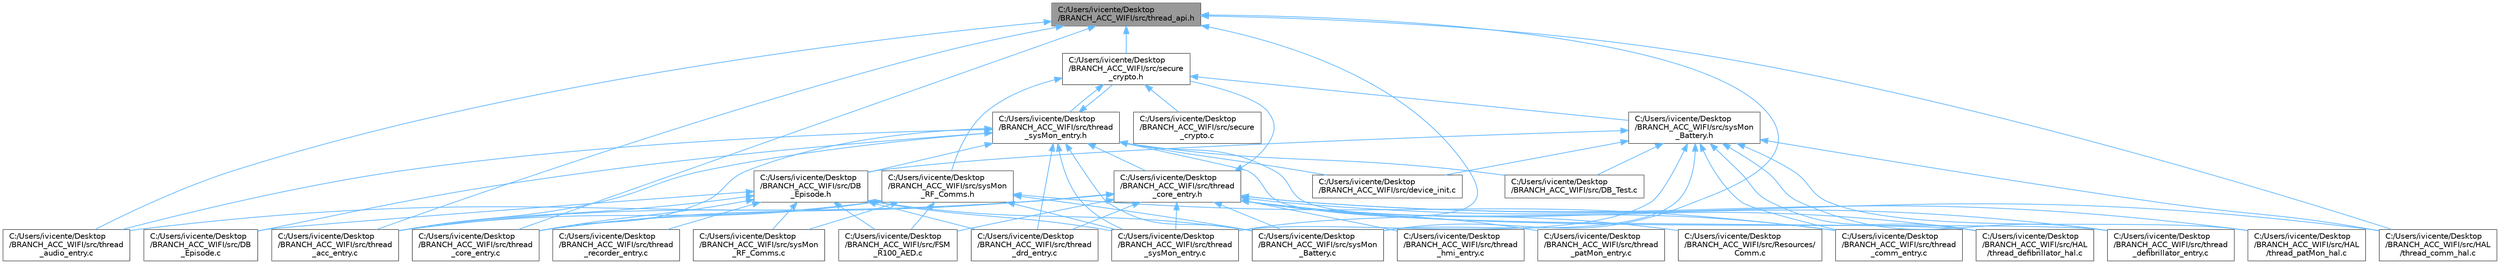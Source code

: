 digraph "C:/Users/ivicente/Desktop/BRANCH_ACC_WIFI/src/thread_api.h"
{
 // LATEX_PDF_SIZE
  bgcolor="transparent";
  edge [fontname=Helvetica,fontsize=10,labelfontname=Helvetica,labelfontsize=10];
  node [fontname=Helvetica,fontsize=10,shape=box,height=0.2,width=0.4];
  Node1 [id="Node000001",label="C:/Users/ivicente/Desktop\l/BRANCH_ACC_WIFI/src/thread_api.h",height=0.2,width=0.4,color="gray40", fillcolor="grey60", style="filled", fontcolor="black",tooltip="Header with functions related to thread APIs."];
  Node1 -> Node2 [id="edge1_Node000001_Node000002",dir="back",color="steelblue1",style="solid",tooltip=" "];
  Node2 [id="Node000002",label="C:/Users/ivicente/Desktop\l/BRANCH_ACC_WIFI/src/HAL\l/thread_comm_hal.c",height=0.2,width=0.4,color="grey40", fillcolor="white", style="filled",URL="$a00188.html",tooltip="HAL for Comm Thread."];
  Node1 -> Node3 [id="edge2_Node000001_Node000003",dir="back",color="steelblue1",style="solid",tooltip=" "];
  Node3 [id="Node000003",label="C:/Users/ivicente/Desktop\l/BRANCH_ACC_WIFI/src/secure\l_crypto.h",height=0.2,width=0.4,color="grey40", fillcolor="white", style="filled",URL="$a00050.html",tooltip="NetX secure for check certificates."];
  Node3 -> Node4 [id="edge3_Node000003_Node000004",dir="back",color="steelblue1",style="solid",tooltip=" "];
  Node4 [id="Node000004",label="C:/Users/ivicente/Desktop\l/BRANCH_ACC_WIFI/src/secure\l_crypto.c",height=0.2,width=0.4,color="grey40", fillcolor="white", style="filled",URL="$a00047.html",tooltip="NetX secure for check certificates. To use these functions you must first call nx_init()."];
  Node3 -> Node5 [id="edge4_Node000003_Node000005",dir="back",color="steelblue1",style="solid",tooltip=" "];
  Node5 [id="Node000005",label="C:/Users/ivicente/Desktop\l/BRANCH_ACC_WIFI/src/sysMon\l_Battery.h",height=0.2,width=0.4,color="grey40", fillcolor="white", style="filled",URL="$a00056.html",tooltip="Header with functions related to the battery services."];
  Node5 -> Node6 [id="edge5_Node000005_Node000006",dir="back",color="steelblue1",style="solid",tooltip=" "];
  Node6 [id="Node000006",label="C:/Users/ivicente/Desktop\l/BRANCH_ACC_WIFI/src/DB\l_Episode.h",height=0.2,width=0.4,color="grey40", fillcolor="white", style="filled",URL="$a00005.html",tooltip="Episode header file."];
  Node6 -> Node7 [id="edge6_Node000006_Node000007",dir="back",color="steelblue1",style="solid",tooltip=" "];
  Node7 [id="Node000007",label="C:/Users/ivicente/Desktop\l/BRANCH_ACC_WIFI/src/DB\l_Episode.c",height=0.2,width=0.4,color="grey40", fillcolor="white", style="filled",URL="$a00002.html",tooltip=" "];
  Node6 -> Node8 [id="edge7_Node000006_Node000008",dir="back",color="steelblue1",style="solid",tooltip=" "];
  Node8 [id="Node000008",label="C:/Users/ivicente/Desktop\l/BRANCH_ACC_WIFI/src/FSM\l_R100_AED.c",height=0.2,width=0.4,color="grey40", fillcolor="white", style="filled",URL="$a00023.html",tooltip=" "];
  Node6 -> Node9 [id="edge8_Node000006_Node000009",dir="back",color="steelblue1",style="solid",tooltip=" "];
  Node9 [id="Node000009",label="C:/Users/ivicente/Desktop\l/BRANCH_ACC_WIFI/src/sysMon\l_Battery.c",height=0.2,width=0.4,color="grey40", fillcolor="white", style="filled",URL="$a00053.html",tooltip="Battery functions executed in the context of the SysMon thread."];
  Node6 -> Node10 [id="edge9_Node000006_Node000010",dir="back",color="steelblue1",style="solid",tooltip=" "];
  Node10 [id="Node000010",label="C:/Users/ivicente/Desktop\l/BRANCH_ACC_WIFI/src/sysMon\l_RF_Comms.c",height=0.2,width=0.4,color="grey40", fillcolor="white", style="filled",URL="$a00059.html",tooltip="RF communications executed in the context of the SysMon thread."];
  Node6 -> Node11 [id="edge10_Node000006_Node000011",dir="back",color="steelblue1",style="solid",tooltip=" "];
  Node11 [id="Node000011",label="C:/Users/ivicente/Desktop\l/BRANCH_ACC_WIFI/src/thread\l_acc_entry.c",height=0.2,width=0.4,color="grey40", fillcolor="white", style="filled",URL="$a00065.html",tooltip=" "];
  Node6 -> Node12 [id="edge11_Node000006_Node000012",dir="back",color="steelblue1",style="solid",tooltip=" "];
  Node12 [id="Node000012",label="C:/Users/ivicente/Desktop\l/BRANCH_ACC_WIFI/src/thread\l_core_entry.c",height=0.2,width=0.4,color="grey40", fillcolor="white", style="filled",URL="$a00086.html",tooltip=" "];
  Node6 -> Node13 [id="edge12_Node000006_Node000013",dir="back",color="steelblue1",style="solid",tooltip=" "];
  Node13 [id="Node000013",label="C:/Users/ivicente/Desktop\l/BRANCH_ACC_WIFI/src/thread\l_drd_entry.c",height=0.2,width=0.4,color="grey40", fillcolor="white", style="filled",URL="$a00098.html",tooltip=" "];
  Node6 -> Node14 [id="edge13_Node000006_Node000014",dir="back",color="steelblue1",style="solid",tooltip=" "];
  Node14 [id="Node000014",label="C:/Users/ivicente/Desktop\l/BRANCH_ACC_WIFI/src/thread\l_recorder_entry.c",height=0.2,width=0.4,color="grey40", fillcolor="white", style="filled",URL="$a00122.html",tooltip=" "];
  Node6 -> Node15 [id="edge14_Node000006_Node000015",dir="back",color="steelblue1",style="solid",tooltip=" "];
  Node15 [id="Node000015",label="C:/Users/ivicente/Desktop\l/BRANCH_ACC_WIFI/src/thread\l_sysMon_entry.c",height=0.2,width=0.4,color="grey40", fillcolor="white", style="filled",URL="$a00128.html",tooltip=" "];
  Node5 -> Node16 [id="edge15_Node000005_Node000016",dir="back",color="steelblue1",style="solid",tooltip=" "];
  Node16 [id="Node000016",label="C:/Users/ivicente/Desktop\l/BRANCH_ACC_WIFI/src/DB_Test.c",height=0.2,width=0.4,color="grey40", fillcolor="white", style="filled",URL="$a00008.html",tooltip=" "];
  Node5 -> Node2 [id="edge16_Node000005_Node000002",dir="back",color="steelblue1",style="solid",tooltip=" "];
  Node5 -> Node17 [id="edge17_Node000005_Node000017",dir="back",color="steelblue1",style="solid",tooltip=" "];
  Node17 [id="Node000017",label="C:/Users/ivicente/Desktop\l/BRANCH_ACC_WIFI/src/HAL\l/thread_defibrillator_hal.c",height=0.2,width=0.4,color="grey40", fillcolor="white", style="filled",URL="$a00200.html",tooltip=" "];
  Node5 -> Node18 [id="edge18_Node000005_Node000018",dir="back",color="steelblue1",style="solid",tooltip=" "];
  Node18 [id="Node000018",label="C:/Users/ivicente/Desktop\l/BRANCH_ACC_WIFI/src/HAL\l/thread_patMon_hal.c",height=0.2,width=0.4,color="grey40", fillcolor="white", style="filled",URL="$a00218.html",tooltip=" "];
  Node5 -> Node19 [id="edge19_Node000005_Node000019",dir="back",color="steelblue1",style="solid",tooltip=" "];
  Node19 [id="Node000019",label="C:/Users/ivicente/Desktop\l/BRANCH_ACC_WIFI/src/device_init.c",height=0.2,width=0.4,color="grey40", fillcolor="white", style="filled",URL="$a00014.html",tooltip=" "];
  Node5 -> Node9 [id="edge20_Node000005_Node000009",dir="back",color="steelblue1",style="solid",tooltip=" "];
  Node5 -> Node20 [id="edge21_Node000005_Node000020",dir="back",color="steelblue1",style="solid",tooltip=" "];
  Node20 [id="Node000020",label="C:/Users/ivicente/Desktop\l/BRANCH_ACC_WIFI/src/thread\l_comm_entry.c",height=0.2,width=0.4,color="grey40", fillcolor="white", style="filled",URL="$a00080.html",tooltip="Comm Thread."];
  Node5 -> Node21 [id="edge22_Node000005_Node000021",dir="back",color="steelblue1",style="solid",tooltip=" "];
  Node21 [id="Node000021",label="C:/Users/ivicente/Desktop\l/BRANCH_ACC_WIFI/src/thread\l_defibrillator_entry.c",height=0.2,width=0.4,color="grey40", fillcolor="white", style="filled",URL="$a00092.html",tooltip=" "];
  Node5 -> Node15 [id="edge23_Node000005_Node000015",dir="back",color="steelblue1",style="solid",tooltip=" "];
  Node3 -> Node22 [id="edge24_Node000003_Node000022",dir="back",color="steelblue1",style="solid",tooltip=" "];
  Node22 [id="Node000022",label="C:/Users/ivicente/Desktop\l/BRANCH_ACC_WIFI/src/sysMon\l_RF_Comms.h",height=0.2,width=0.4,color="grey40", fillcolor="white", style="filled",URL="$a00062.html",tooltip="Header with functions related to the RF comms services."];
  Node22 -> Node8 [id="edge25_Node000022_Node000008",dir="back",color="steelblue1",style="solid",tooltip=" "];
  Node22 -> Node9 [id="edge26_Node000022_Node000009",dir="back",color="steelblue1",style="solid",tooltip=" "];
  Node22 -> Node10 [id="edge27_Node000022_Node000010",dir="back",color="steelblue1",style="solid",tooltip=" "];
  Node22 -> Node11 [id="edge28_Node000022_Node000011",dir="back",color="steelblue1",style="solid",tooltip=" "];
  Node22 -> Node20 [id="edge29_Node000022_Node000020",dir="back",color="steelblue1",style="solid",tooltip=" "];
  Node22 -> Node12 [id="edge30_Node000022_Node000012",dir="back",color="steelblue1",style="solid",tooltip=" "];
  Node22 -> Node15 [id="edge31_Node000022_Node000015",dir="back",color="steelblue1",style="solid",tooltip=" "];
  Node3 -> Node23 [id="edge32_Node000003_Node000023",dir="back",color="steelblue1",style="solid",tooltip=" "];
  Node23 [id="Node000023",label="C:/Users/ivicente/Desktop\l/BRANCH_ACC_WIFI/src/thread\l_sysMon_entry.h",height=0.2,width=0.4,color="grey40", fillcolor="white", style="filled",URL="$a00131.html",tooltip="Header with functions related to the system monitor service."];
  Node23 -> Node7 [id="edge33_Node000023_Node000007",dir="back",color="steelblue1",style="solid",tooltip=" "];
  Node23 -> Node6 [id="edge34_Node000023_Node000006",dir="back",color="steelblue1",style="solid",tooltip=" "];
  Node23 -> Node16 [id="edge35_Node000023_Node000016",dir="back",color="steelblue1",style="solid",tooltip=" "];
  Node23 -> Node17 [id="edge36_Node000023_Node000017",dir="back",color="steelblue1",style="solid",tooltip=" "];
  Node23 -> Node19 [id="edge37_Node000023_Node000019",dir="back",color="steelblue1",style="solid",tooltip=" "];
  Node23 -> Node3 [id="edge38_Node000023_Node000003",dir="back",color="steelblue1",style="solid",tooltip=" "];
  Node23 -> Node9 [id="edge39_Node000023_Node000009",dir="back",color="steelblue1",style="solid",tooltip=" "];
  Node23 -> Node11 [id="edge40_Node000023_Node000011",dir="back",color="steelblue1",style="solid",tooltip=" "];
  Node23 -> Node24 [id="edge41_Node000023_Node000024",dir="back",color="steelblue1",style="solid",tooltip=" "];
  Node24 [id="Node000024",label="C:/Users/ivicente/Desktop\l/BRANCH_ACC_WIFI/src/thread\l_audio_entry.c",height=0.2,width=0.4,color="grey40", fillcolor="white", style="filled",URL="$a00074.html",tooltip=" "];
  Node23 -> Node12 [id="edge42_Node000023_Node000012",dir="back",color="steelblue1",style="solid",tooltip=" "];
  Node23 -> Node25 [id="edge43_Node000023_Node000025",dir="back",color="steelblue1",style="solid",tooltip=" "];
  Node25 [id="Node000025",label="C:/Users/ivicente/Desktop\l/BRANCH_ACC_WIFI/src/thread\l_core_entry.h",height=0.2,width=0.4,color="grey40", fillcolor="white", style="filled",URL="$a00089.html",tooltip="Header with functions related to the core service."];
  Node25 -> Node8 [id="edge44_Node000025_Node000008",dir="back",color="steelblue1",style="solid",tooltip=" "];
  Node25 -> Node2 [id="edge45_Node000025_Node000002",dir="back",color="steelblue1",style="solid",tooltip=" "];
  Node25 -> Node17 [id="edge46_Node000025_Node000017",dir="back",color="steelblue1",style="solid",tooltip=" "];
  Node25 -> Node18 [id="edge47_Node000025_Node000018",dir="back",color="steelblue1",style="solid",tooltip=" "];
  Node25 -> Node26 [id="edge48_Node000025_Node000026",dir="back",color="steelblue1",style="solid",tooltip=" "];
  Node26 [id="Node000026",label="C:/Users/ivicente/Desktop\l/BRANCH_ACC_WIFI/src/Resources/\lComm.c",height=0.2,width=0.4,color="grey40", fillcolor="white", style="filled",URL="$a00236.html",tooltip=" "];
  Node25 -> Node3 [id="edge49_Node000025_Node000003",dir="back",color="steelblue1",style="solid",tooltip=" "];
  Node25 -> Node9 [id="edge50_Node000025_Node000009",dir="back",color="steelblue1",style="solid",tooltip=" "];
  Node25 -> Node11 [id="edge51_Node000025_Node000011",dir="back",color="steelblue1",style="solid",tooltip=" "];
  Node25 -> Node24 [id="edge52_Node000025_Node000024",dir="back",color="steelblue1",style="solid",tooltip=" "];
  Node25 -> Node20 [id="edge53_Node000025_Node000020",dir="back",color="steelblue1",style="solid",tooltip=" "];
  Node25 -> Node12 [id="edge54_Node000025_Node000012",dir="back",color="steelblue1",style="solid",tooltip=" "];
  Node25 -> Node21 [id="edge55_Node000025_Node000021",dir="back",color="steelblue1",style="solid",tooltip=" "];
  Node25 -> Node13 [id="edge56_Node000025_Node000013",dir="back",color="steelblue1",style="solid",tooltip=" "];
  Node25 -> Node27 [id="edge57_Node000025_Node000027",dir="back",color="steelblue1",style="solid",tooltip=" "];
  Node27 [id="Node000027",label="C:/Users/ivicente/Desktop\l/BRANCH_ACC_WIFI/src/thread\l_hmi_entry.c",height=0.2,width=0.4,color="grey40", fillcolor="white", style="filled",URL="$a00110.html",tooltip=" "];
  Node25 -> Node28 [id="edge58_Node000025_Node000028",dir="back",color="steelblue1",style="solid",tooltip=" "];
  Node28 [id="Node000028",label="C:/Users/ivicente/Desktop\l/BRANCH_ACC_WIFI/src/thread\l_patMon_entry.c",height=0.2,width=0.4,color="grey40", fillcolor="white", style="filled",URL="$a00116.html",tooltip=" "];
  Node25 -> Node15 [id="edge59_Node000025_Node000015",dir="back",color="steelblue1",style="solid",tooltip=" "];
  Node23 -> Node21 [id="edge60_Node000023_Node000021",dir="back",color="steelblue1",style="solid",tooltip=" "];
  Node23 -> Node13 [id="edge61_Node000023_Node000013",dir="back",color="steelblue1",style="solid",tooltip=" "];
  Node23 -> Node15 [id="edge62_Node000023_Node000015",dir="back",color="steelblue1",style="solid",tooltip=" "];
  Node1 -> Node9 [id="edge63_Node000001_Node000009",dir="back",color="steelblue1",style="solid",tooltip=" "];
  Node1 -> Node11 [id="edge64_Node000001_Node000011",dir="back",color="steelblue1",style="solid",tooltip=" "];
  Node1 -> Node24 [id="edge65_Node000001_Node000024",dir="back",color="steelblue1",style="solid",tooltip=" "];
  Node1 -> Node12 [id="edge66_Node000001_Node000012",dir="back",color="steelblue1",style="solid",tooltip=" "];
  Node1 -> Node15 [id="edge67_Node000001_Node000015",dir="back",color="steelblue1",style="solid",tooltip=" "];
}
